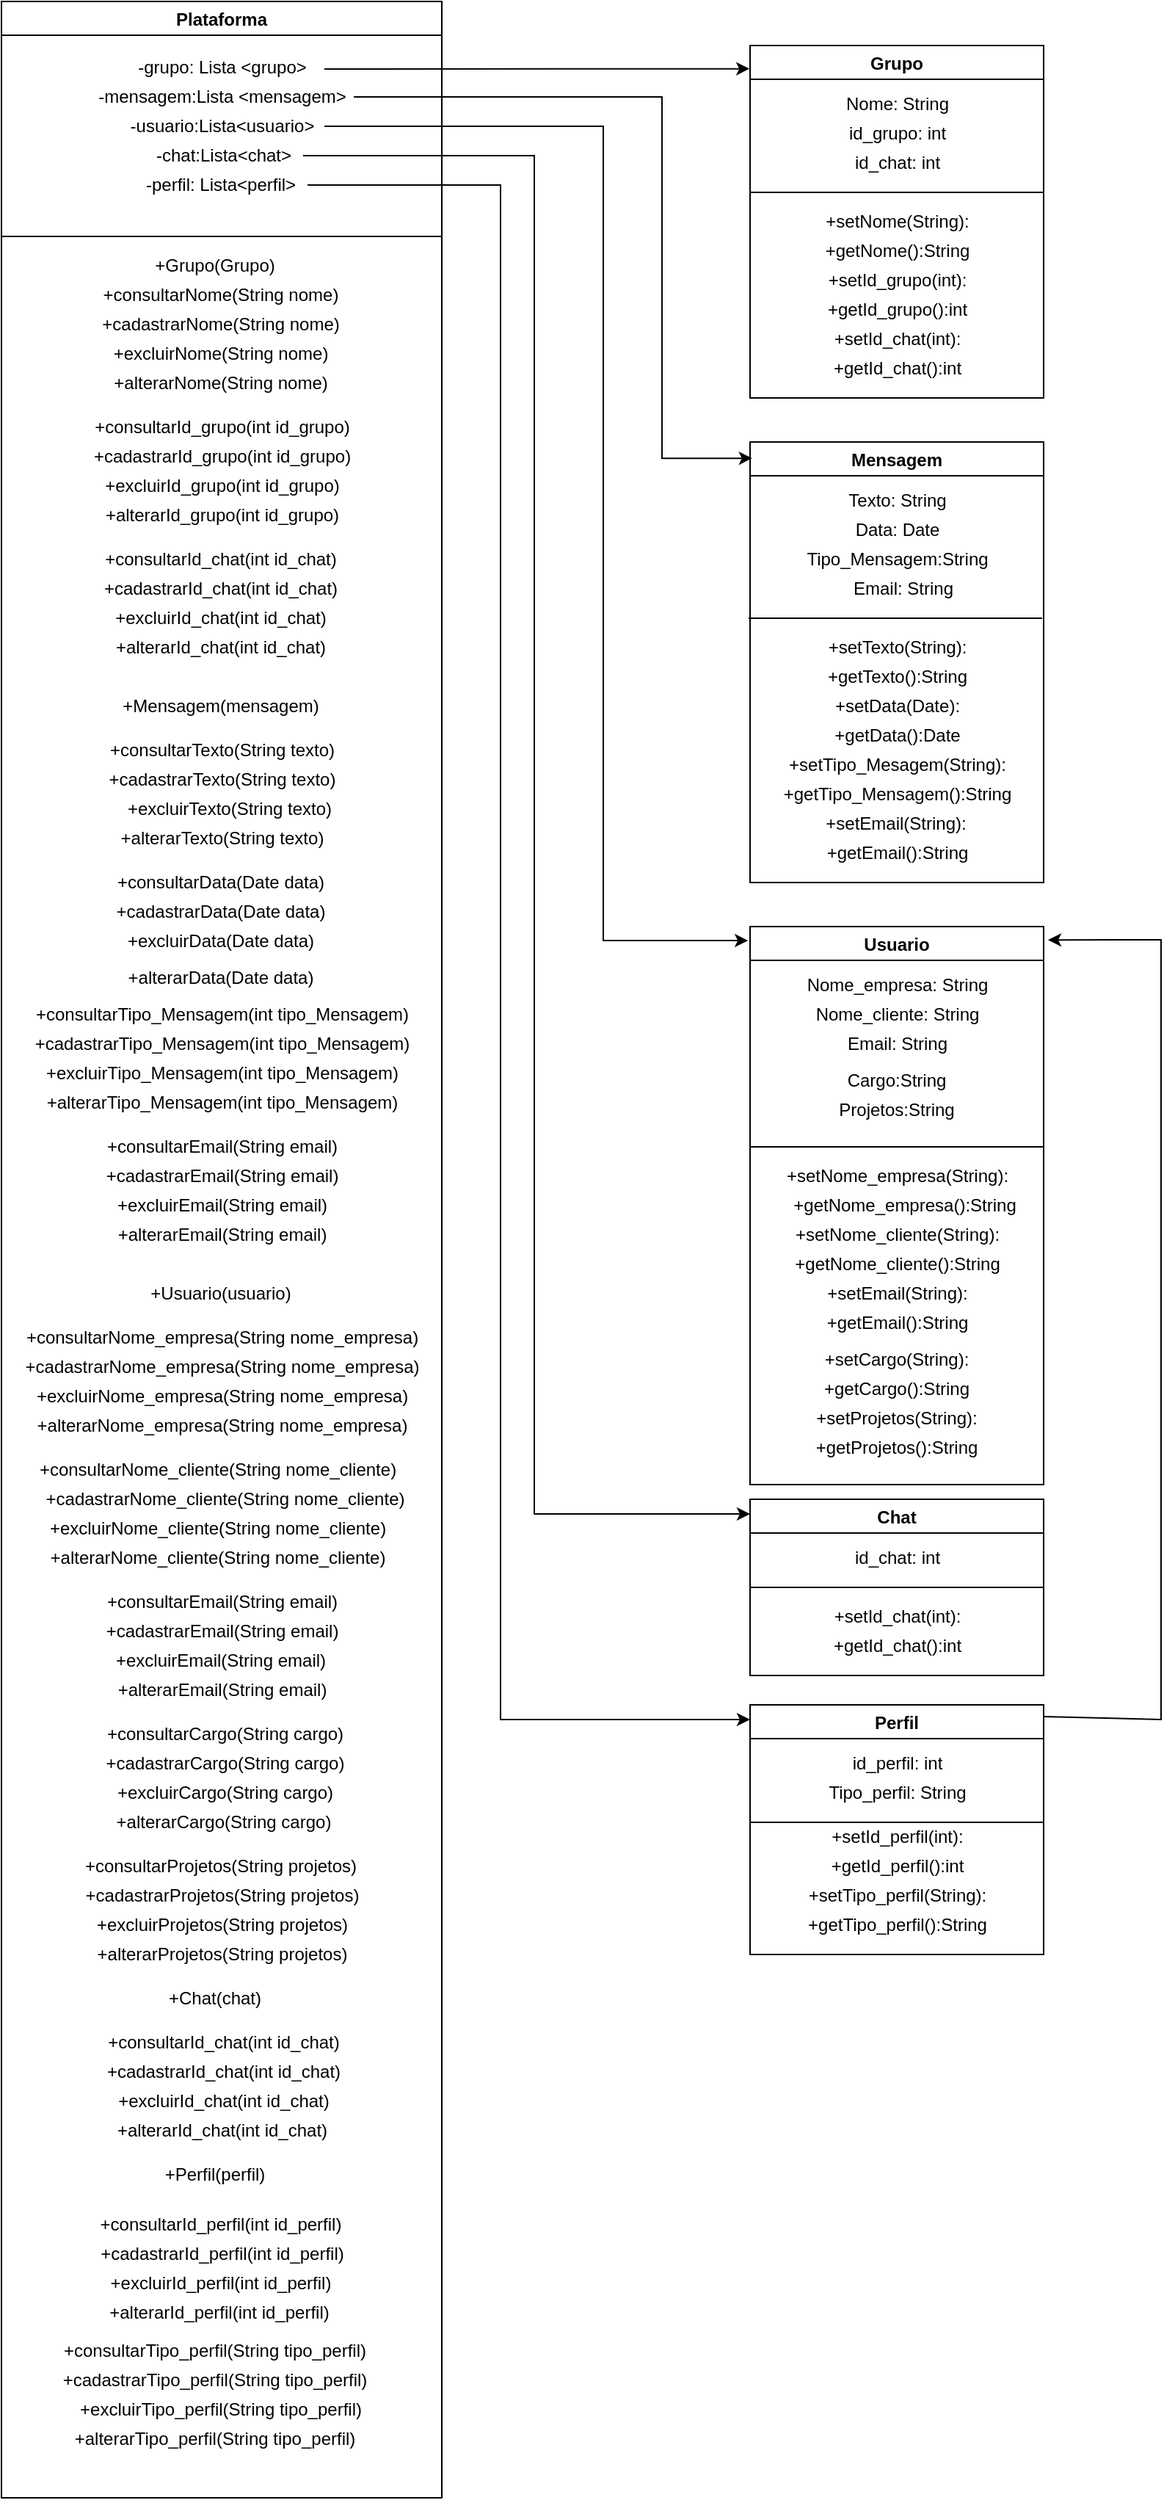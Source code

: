 <mxfile version="17.4.0" type="device"><diagram id="tF93AGzN0Egfx7J1by0T" name="Page-1"><mxGraphModel dx="1157" dy="624" grid="1" gridSize="10" guides="1" tooltips="1" connect="1" arrows="1" fold="1" page="1" pageScale="1" pageWidth="827" pageHeight="1169" math="0" shadow="0"><root><mxCell id="0"/><mxCell id="1" parent="0"/><mxCell id="I6D9nrKYTKfJWhOLjSPW-18" value="Usuario" style="swimlane;" parent="1" vertex="1"><mxGeometry x="520" y="650" width="200" height="380" as="geometry"/></mxCell><mxCell id="I6D9nrKYTKfJWhOLjSPW-23" value="&lt;div&gt;Nome_cliente: String&lt;/div&gt;" style="text;html=1;align=center;verticalAlign=middle;resizable=0;points=[];autosize=1;strokeColor=none;fillColor=none;" parent="I6D9nrKYTKfJWhOLjSPW-18" vertex="1"><mxGeometry x="35" y="50" width="130" height="20" as="geometry"/></mxCell><mxCell id="I6D9nrKYTKfJWhOLjSPW-24" value="Email: String" style="text;html=1;align=center;verticalAlign=middle;resizable=0;points=[];autosize=1;strokeColor=none;fillColor=none;" parent="I6D9nrKYTKfJWhOLjSPW-18" vertex="1"><mxGeometry x="60" y="70" width="80" height="20" as="geometry"/></mxCell><mxCell id="I6D9nrKYTKfJWhOLjSPW-22" value="Nome_empresa: String" style="text;html=1;align=center;verticalAlign=middle;resizable=0;points=[];autosize=1;strokeColor=none;fillColor=none;" parent="I6D9nrKYTKfJWhOLjSPW-18" vertex="1"><mxGeometry x="30" y="30" width="140" height="20" as="geometry"/></mxCell><mxCell id="I6D9nrKYTKfJWhOLjSPW-40" value="" style="endArrow=none;html=1;rounded=0;" parent="I6D9nrKYTKfJWhOLjSPW-18" edge="1"><mxGeometry width="50" height="50" relative="1" as="geometry"><mxPoint y="150" as="sourcePoint"/><mxPoint x="200" y="150" as="targetPoint"/><Array as="points"/></mxGeometry></mxCell><mxCell id="I6D9nrKYTKfJWhOLjSPW-62" value="+setNome_empresa(String):" style="text;html=1;align=center;verticalAlign=middle;resizable=0;points=[];autosize=1;strokeColor=none;fillColor=none;" parent="I6D9nrKYTKfJWhOLjSPW-18" vertex="1"><mxGeometry x="15" y="160" width="170" height="20" as="geometry"/></mxCell><mxCell id="I6D9nrKYTKfJWhOLjSPW-63" value="+getNome_empresa():String" style="text;html=1;align=center;verticalAlign=middle;resizable=0;points=[];autosize=1;strokeColor=none;fillColor=none;" parent="I6D9nrKYTKfJWhOLjSPW-18" vertex="1"><mxGeometry x="20" y="180" width="170" height="20" as="geometry"/></mxCell><mxCell id="I6D9nrKYTKfJWhOLjSPW-67" value="+getEmail():String" style="text;html=1;align=center;verticalAlign=middle;resizable=0;points=[];autosize=1;strokeColor=none;fillColor=none;" parent="I6D9nrKYTKfJWhOLjSPW-18" vertex="1"><mxGeometry x="45" y="260" width="110" height="20" as="geometry"/></mxCell><mxCell id="I6D9nrKYTKfJWhOLjSPW-66" value="+setEmail(String):" style="text;html=1;align=center;verticalAlign=middle;resizable=0;points=[];autosize=1;strokeColor=none;fillColor=none;" parent="I6D9nrKYTKfJWhOLjSPW-18" vertex="1"><mxGeometry x="45" y="240" width="110" height="20" as="geometry"/></mxCell><mxCell id="I6D9nrKYTKfJWhOLjSPW-65" value="+getNome_cliente():String" style="text;html=1;align=center;verticalAlign=middle;resizable=0;points=[];autosize=1;strokeColor=none;fillColor=none;" parent="I6D9nrKYTKfJWhOLjSPW-18" vertex="1"><mxGeometry x="20" y="220" width="160" height="20" as="geometry"/></mxCell><mxCell id="I6D9nrKYTKfJWhOLjSPW-64" value="+setNome_cliente(String):" style="text;html=1;align=center;verticalAlign=middle;resizable=0;points=[];autosize=1;strokeColor=none;fillColor=none;" parent="I6D9nrKYTKfJWhOLjSPW-18" vertex="1"><mxGeometry x="25" y="200" width="150" height="20" as="geometry"/></mxCell><mxCell id="DfI2EVNnDwb5l5faj7Es-2" value="Cargo:String" style="text;html=1;strokeColor=none;fillColor=none;align=center;verticalAlign=middle;whiteSpace=wrap;rounded=0;" parent="I6D9nrKYTKfJWhOLjSPW-18" vertex="1"><mxGeometry x="70" y="90" width="60" height="30" as="geometry"/></mxCell><mxCell id="DfI2EVNnDwb5l5faj7Es-3" value="Projetos:String" style="text;html=1;strokeColor=none;fillColor=none;align=center;verticalAlign=middle;whiteSpace=wrap;rounded=0;" parent="I6D9nrKYTKfJWhOLjSPW-18" vertex="1"><mxGeometry x="70" y="110" width="60" height="30" as="geometry"/></mxCell><mxCell id="DfI2EVNnDwb5l5faj7Es-6" value="+setCargo(String):" style="text;html=1;strokeColor=none;fillColor=none;align=center;verticalAlign=middle;whiteSpace=wrap;rounded=0;" parent="I6D9nrKYTKfJWhOLjSPW-18" vertex="1"><mxGeometry x="70" y="290" width="60" height="10" as="geometry"/></mxCell><mxCell id="DfI2EVNnDwb5l5faj7Es-7" value="+getCargo():String" style="text;html=1;strokeColor=none;fillColor=none;align=center;verticalAlign=middle;whiteSpace=wrap;rounded=0;" parent="I6D9nrKYTKfJWhOLjSPW-18" vertex="1"><mxGeometry x="70" y="300" width="60" height="30" as="geometry"/></mxCell><mxCell id="DfI2EVNnDwb5l5faj7Es-8" value="+setProjetos(String):" style="text;html=1;strokeColor=none;fillColor=none;align=center;verticalAlign=middle;whiteSpace=wrap;rounded=0;" parent="I6D9nrKYTKfJWhOLjSPW-18" vertex="1"><mxGeometry x="70" y="320" width="60" height="30" as="geometry"/></mxCell><mxCell id="DfI2EVNnDwb5l5faj7Es-9" value="+getProjetos():String" style="text;html=1;strokeColor=none;fillColor=none;align=center;verticalAlign=middle;whiteSpace=wrap;rounded=0;" parent="I6D9nrKYTKfJWhOLjSPW-18" vertex="1"><mxGeometry x="70" y="340" width="60" height="30" as="geometry"/></mxCell><mxCell id="I6D9nrKYTKfJWhOLjSPW-19" value="Mensagem" style="swimlane;" parent="1" vertex="1"><mxGeometry x="520" y="320" width="200" height="300" as="geometry"/></mxCell><mxCell id="I6D9nrKYTKfJWhOLjSPW-29" value="Data: Date" style="text;html=1;align=center;verticalAlign=middle;resizable=0;points=[];autosize=1;strokeColor=none;fillColor=none;" parent="I6D9nrKYTKfJWhOLjSPW-19" vertex="1"><mxGeometry x="65" y="50" width="70" height="20" as="geometry"/></mxCell><mxCell id="I6D9nrKYTKfJWhOLjSPW-28" value="&lt;div&gt;Texto: String&lt;/div&gt;" style="text;html=1;align=center;verticalAlign=middle;resizable=0;points=[];autosize=1;strokeColor=none;fillColor=none;" parent="I6D9nrKYTKfJWhOLjSPW-19" vertex="1"><mxGeometry x="60" y="30" width="80" height="20" as="geometry"/></mxCell><mxCell id="I6D9nrKYTKfJWhOLjSPW-49" value="+setTexto(String):" style="text;html=1;align=center;verticalAlign=middle;resizable=0;points=[];autosize=1;strokeColor=none;fillColor=none;" parent="I6D9nrKYTKfJWhOLjSPW-19" vertex="1"><mxGeometry x="45" y="130" width="110" height="20" as="geometry"/></mxCell><mxCell id="I6D9nrKYTKfJWhOLjSPW-52" value="+getData():Date" style="text;html=1;align=center;verticalAlign=middle;resizable=0;points=[];autosize=1;strokeColor=none;fillColor=none;" parent="I6D9nrKYTKfJWhOLjSPW-19" vertex="1"><mxGeometry x="50" y="190" width="100" height="20" as="geometry"/></mxCell><mxCell id="bBEA2o6Y07z8BNw4RTmR-1" value="Tipo_Mensagem:String" style="text;html=1;align=center;verticalAlign=middle;resizable=0;points=[];autosize=1;strokeColor=none;fillColor=none;" parent="I6D9nrKYTKfJWhOLjSPW-19" vertex="1"><mxGeometry x="30" y="70" width="140" height="20" as="geometry"/></mxCell><mxCell id="bBEA2o6Y07z8BNw4RTmR-2" value="Email: String" style="text;html=1;align=center;verticalAlign=middle;resizable=0;points=[];autosize=1;strokeColor=none;fillColor=none;" parent="I6D9nrKYTKfJWhOLjSPW-19" vertex="1"><mxGeometry x="59" y="90" width="90" height="20" as="geometry"/></mxCell><mxCell id="bBEA2o6Y07z8BNw4RTmR-3" value="+setTipo_Mesagem(String):" style="text;html=1;align=center;verticalAlign=middle;resizable=0;points=[];autosize=1;strokeColor=none;fillColor=none;" parent="I6D9nrKYTKfJWhOLjSPW-19" vertex="1"><mxGeometry x="15" y="210" width="170" height="20" as="geometry"/></mxCell><mxCell id="bBEA2o6Y07z8BNw4RTmR-4" value="+getTipo_Mensagem():String" style="text;html=1;align=center;verticalAlign=middle;resizable=0;points=[];autosize=1;strokeColor=none;fillColor=none;" parent="I6D9nrKYTKfJWhOLjSPW-19" vertex="1"><mxGeometry x="10" y="230" width="180" height="20" as="geometry"/></mxCell><mxCell id="bBEA2o6Y07z8BNw4RTmR-5" value="+setEmail(String):" style="text;html=1;align=center;verticalAlign=middle;resizable=0;points=[];autosize=1;strokeColor=none;fillColor=none;" parent="I6D9nrKYTKfJWhOLjSPW-19" vertex="1"><mxGeometry x="44" y="250" width="110" height="20" as="geometry"/></mxCell><mxCell id="bBEA2o6Y07z8BNw4RTmR-6" value="+getEmail():String" style="text;html=1;align=center;verticalAlign=middle;resizable=0;points=[];autosize=1;strokeColor=none;fillColor=none;" parent="I6D9nrKYTKfJWhOLjSPW-19" vertex="1"><mxGeometry x="45" y="270" width="110" height="20" as="geometry"/></mxCell><mxCell id="I6D9nrKYTKfJWhOLjSPW-38" value="" style="endArrow=none;html=1;rounded=0;" parent="I6D9nrKYTKfJWhOLjSPW-19" edge="1"><mxGeometry width="50" height="50" relative="1" as="geometry"><mxPoint x="-1" y="120" as="sourcePoint"/><mxPoint x="199" y="120" as="targetPoint"/></mxGeometry></mxCell><mxCell id="I6D9nrKYTKfJWhOLjSPW-50" value="+getTexto():String" style="text;html=1;align=center;verticalAlign=middle;resizable=0;points=[];autosize=1;strokeColor=none;fillColor=none;" parent="I6D9nrKYTKfJWhOLjSPW-19" vertex="1"><mxGeometry x="45" y="150" width="110" height="20" as="geometry"/></mxCell><mxCell id="I6D9nrKYTKfJWhOLjSPW-51" value="+setData(Date):" style="text;html=1;align=center;verticalAlign=middle;resizable=0;points=[];autosize=1;strokeColor=none;fillColor=none;" parent="I6D9nrKYTKfJWhOLjSPW-19" vertex="1"><mxGeometry x="50" y="170" width="100" height="20" as="geometry"/></mxCell><mxCell id="I6D9nrKYTKfJWhOLjSPW-20" value="Grupo" style="swimlane;" parent="1" vertex="1"><mxGeometry x="520" y="50" width="200" height="240" as="geometry"/></mxCell><mxCell id="I6D9nrKYTKfJWhOLjSPW-34" value="&lt;div&gt;Nome: String&lt;/div&gt;" style="text;html=1;align=center;verticalAlign=middle;resizable=0;points=[];autosize=1;strokeColor=none;fillColor=none;" parent="I6D9nrKYTKfJWhOLjSPW-20" vertex="1"><mxGeometry x="55" y="30" width="90" height="20" as="geometry"/></mxCell><mxCell id="I6D9nrKYTKfJWhOLjSPW-35" value="id_grupo: int" style="text;html=1;align=center;verticalAlign=middle;resizable=0;points=[];autosize=1;strokeColor=none;fillColor=none;" parent="I6D9nrKYTKfJWhOLjSPW-20" vertex="1"><mxGeometry x="60" y="50" width="80" height="20" as="geometry"/></mxCell><mxCell id="I6D9nrKYTKfJWhOLjSPW-37" value="id_chat: int" style="text;html=1;align=center;verticalAlign=middle;resizable=0;points=[];autosize=1;strokeColor=none;fillColor=none;" parent="I6D9nrKYTKfJWhOLjSPW-20" vertex="1"><mxGeometry x="65" y="70" width="70" height="20" as="geometry"/></mxCell><mxCell id="I6D9nrKYTKfJWhOLjSPW-39" value="" style="endArrow=none;html=1;rounded=0;" parent="I6D9nrKYTKfJWhOLjSPW-20" edge="1"><mxGeometry width="50" height="50" relative="1" as="geometry"><mxPoint y="100" as="sourcePoint"/><mxPoint x="200" y="100" as="targetPoint"/></mxGeometry></mxCell><mxCell id="I6D9nrKYTKfJWhOLjSPW-42" value="+getNome():String" style="text;html=1;align=center;verticalAlign=middle;resizable=0;points=[];autosize=1;strokeColor=none;fillColor=none;" parent="I6D9nrKYTKfJWhOLjSPW-20" vertex="1"><mxGeometry x="45" y="130" width="110" height="20" as="geometry"/></mxCell><mxCell id="I6D9nrKYTKfJWhOLjSPW-47" value="&lt;div&gt;+setId_chat(int):&lt;/div&gt;" style="text;html=1;align=center;verticalAlign=middle;resizable=0;points=[];autosize=1;strokeColor=none;fillColor=none;" parent="I6D9nrKYTKfJWhOLjSPW-20" vertex="1"><mxGeometry x="50" y="190" width="100" height="20" as="geometry"/></mxCell><mxCell id="I6D9nrKYTKfJWhOLjSPW-48" value="+getId_chat():int " style="text;html=1;align=center;verticalAlign=middle;resizable=0;points=[];autosize=1;strokeColor=none;fillColor=none;" parent="I6D9nrKYTKfJWhOLjSPW-20" vertex="1"><mxGeometry x="50" y="210" width="100" height="20" as="geometry"/></mxCell><mxCell id="I6D9nrKYTKfJWhOLjSPW-41" value="+setNome(String):" style="text;html=1;align=center;verticalAlign=middle;resizable=0;points=[];autosize=1;strokeColor=none;fillColor=none;" parent="I6D9nrKYTKfJWhOLjSPW-20" vertex="1"><mxGeometry x="45" y="110" width="110" height="20" as="geometry"/></mxCell><mxCell id="I6D9nrKYTKfJWhOLjSPW-43" value="&lt;div&gt;+setId_grupo(int):&lt;/div&gt;" style="text;html=1;align=center;verticalAlign=middle;resizable=0;points=[];autosize=1;strokeColor=none;fillColor=none;" parent="I6D9nrKYTKfJWhOLjSPW-20" vertex="1"><mxGeometry x="45" y="150" width="110" height="20" as="geometry"/></mxCell><mxCell id="I6D9nrKYTKfJWhOLjSPW-44" value="+getId_grupo():int" style="text;html=1;align=center;verticalAlign=middle;resizable=0;points=[];autosize=1;strokeColor=none;fillColor=none;" parent="I6D9nrKYTKfJWhOLjSPW-20" vertex="1"><mxGeometry x="45" y="170" width="110" height="20" as="geometry"/></mxCell><mxCell id="I6D9nrKYTKfJWhOLjSPW-21" value="Plataforma" style="swimlane;" parent="1" vertex="1"><mxGeometry x="10" y="20" width="300" height="1700" as="geometry"/></mxCell><mxCell id="QBjD9k1006j1Cso0b5PC-1" value="+Grupo(Grupo)" style="text;html=1;align=center;verticalAlign=middle;resizable=0;points=[];autosize=1;strokeColor=none;fillColor=none;" parent="I6D9nrKYTKfJWhOLjSPW-21" vertex="1"><mxGeometry x="95" y="170" width="100" height="20" as="geometry"/></mxCell><mxCell id="QBjD9k1006j1Cso0b5PC-2" value="+consultarNome(String nome)" style="text;html=1;align=center;verticalAlign=middle;resizable=0;points=[];autosize=1;strokeColor=none;fillColor=none;" parent="I6D9nrKYTKfJWhOLjSPW-21" vertex="1"><mxGeometry x="59" y="190" width="180" height="20" as="geometry"/></mxCell><mxCell id="QBjD9k1006j1Cso0b5PC-3" value="+consultarId_grupo(int id_grupo)" style="text;html=1;align=center;verticalAlign=middle;resizable=0;points=[];autosize=1;strokeColor=none;fillColor=none;" parent="I6D9nrKYTKfJWhOLjSPW-21" vertex="1"><mxGeometry x="50" y="280" width="200" height="20" as="geometry"/></mxCell><mxCell id="QBjD9k1006j1Cso0b5PC-6" value="+Mensagem(mensagem)" style="text;html=1;align=center;verticalAlign=middle;resizable=0;points=[];autosize=1;strokeColor=none;fillColor=none;" parent="I6D9nrKYTKfJWhOLjSPW-21" vertex="1"><mxGeometry x="74" y="470" width="150" height="20" as="geometry"/></mxCell><mxCell id="QBjD9k1006j1Cso0b5PC-7" value="+consultarTexto(String texto)" style="text;html=1;align=center;verticalAlign=middle;resizable=0;points=[];autosize=1;strokeColor=none;fillColor=none;" parent="I6D9nrKYTKfJWhOLjSPW-21" vertex="1"><mxGeometry x="65" y="500" width="170" height="20" as="geometry"/></mxCell><mxCell id="QBjD9k1006j1Cso0b5PC-5" value="+consultarId_chat(int id_chat)" style="text;html=1;align=center;verticalAlign=middle;resizable=0;points=[];autosize=1;strokeColor=none;fillColor=none;" parent="I6D9nrKYTKfJWhOLjSPW-21" vertex="1"><mxGeometry x="59" y="370" width="180" height="20" as="geometry"/></mxCell><mxCell id="QBjD9k1006j1Cso0b5PC-8" value="+consultarData(Date data)" style="text;html=1;align=center;verticalAlign=middle;resizable=0;points=[];autosize=1;strokeColor=none;fillColor=none;" parent="I6D9nrKYTKfJWhOLjSPW-21" vertex="1"><mxGeometry x="69" y="590" width="160" height="20" as="geometry"/></mxCell><mxCell id="QBjD9k1006j1Cso0b5PC-13" value="+Usuario(usuario)" style="text;html=1;align=center;verticalAlign=middle;resizable=0;points=[];autosize=1;strokeColor=none;fillColor=none;" parent="I6D9nrKYTKfJWhOLjSPW-21" vertex="1"><mxGeometry x="94" y="870" width="110" height="20" as="geometry"/></mxCell><mxCell id="QBjD9k1006j1Cso0b5PC-16" value="+consultarEmail(String email)" style="text;html=1;align=center;verticalAlign=middle;resizable=0;points=[];autosize=1;strokeColor=none;fillColor=none;" parent="I6D9nrKYTKfJWhOLjSPW-21" vertex="1"><mxGeometry x="65" y="1080" width="170" height="20" as="geometry"/></mxCell><mxCell id="QBjD9k1006j1Cso0b5PC-19" value="-grupo: Lista &amp;lt;grupo&amp;gt;" style="text;html=1;align=center;verticalAlign=middle;resizable=0;points=[];autosize=1;strokeColor=none;fillColor=none;" parent="I6D9nrKYTKfJWhOLjSPW-21" vertex="1"><mxGeometry x="85" y="35" width="130" height="20" as="geometry"/></mxCell><mxCell id="QBjD9k1006j1Cso0b5PC-20" value="-mensagem:Lista &amp;lt;mensagem&amp;gt;" style="text;html=1;align=center;verticalAlign=middle;resizable=0;points=[];autosize=1;strokeColor=none;fillColor=none;" parent="I6D9nrKYTKfJWhOLjSPW-21" vertex="1"><mxGeometry x="60" y="55" width="180" height="20" as="geometry"/></mxCell><mxCell id="QBjD9k1006j1Cso0b5PC-21" value="-usuario:Lista&amp;lt;usuario&amp;gt;" style="text;html=1;align=center;verticalAlign=middle;resizable=0;points=[];autosize=1;strokeColor=none;fillColor=none;" parent="I6D9nrKYTKfJWhOLjSPW-21" vertex="1"><mxGeometry x="80" y="75" width="140" height="20" as="geometry"/></mxCell><mxCell id="QBjD9k1006j1Cso0b5PC-60" value="-chat:Lista&amp;lt;chat&amp;gt;" style="text;html=1;align=center;verticalAlign=middle;resizable=0;points=[];autosize=1;strokeColor=none;fillColor=none;" parent="I6D9nrKYTKfJWhOLjSPW-21" vertex="1"><mxGeometry x="95.5" y="95" width="110" height="20" as="geometry"/></mxCell><mxCell id="QBjD9k1006j1Cso0b5PC-61" value="-perfil: Lista&amp;lt;perfil&amp;gt;" style="text;html=1;align=center;verticalAlign=middle;resizable=0;points=[];autosize=1;strokeColor=none;fillColor=none;" parent="I6D9nrKYTKfJWhOLjSPW-21" vertex="1"><mxGeometry x="88.5" y="115" width="120" height="20" as="geometry"/></mxCell><mxCell id="QBjD9k1006j1Cso0b5PC-69" value="+Chat(chat)" style="text;html=1;align=center;verticalAlign=middle;resizable=0;points=[];autosize=1;strokeColor=none;fillColor=none;" parent="I6D9nrKYTKfJWhOLjSPW-21" vertex="1"><mxGeometry x="105" y="1350" width="80" height="20" as="geometry"/></mxCell><mxCell id="QBjD9k1006j1Cso0b5PC-72" value="+consultarId_perfil(int id_perfil)" style="text;html=1;align=center;verticalAlign=middle;resizable=0;points=[];autosize=1;strokeColor=none;fillColor=none;" parent="I6D9nrKYTKfJWhOLjSPW-21" vertex="1"><mxGeometry x="58.5" y="1504" width="180" height="20" as="geometry"/></mxCell><mxCell id="QBjD9k1006j1Cso0b5PC-73" value="+consultarTipo_perfil(String tipo_perfil)" style="text;html=1;align=center;verticalAlign=middle;resizable=0;points=[];autosize=1;strokeColor=none;fillColor=none;" parent="I6D9nrKYTKfJWhOLjSPW-21" vertex="1"><mxGeometry x="35" y="1590" width="220" height="20" as="geometry"/></mxCell><mxCell id="QBjD9k1006j1Cso0b5PC-71" value="+Perfil(perfil)" style="text;html=1;align=center;verticalAlign=middle;resizable=0;points=[];autosize=1;strokeColor=none;fillColor=none;" parent="I6D9nrKYTKfJWhOLjSPW-21" vertex="1"><mxGeometry x="105" y="1470" width="80" height="20" as="geometry"/></mxCell><mxCell id="bBEA2o6Y07z8BNw4RTmR-12" value="+consultarTipo_Mensagem(int tipo_Mensagem)" style="text;html=1;align=center;verticalAlign=middle;resizable=0;points=[];autosize=1;strokeColor=none;fillColor=none;" parent="I6D9nrKYTKfJWhOLjSPW-21" vertex="1"><mxGeometry x="10" y="680" width="280" height="20" as="geometry"/></mxCell><mxCell id="bBEA2o6Y07z8BNw4RTmR-13" value="+consultarEmail(String email)" style="text;html=1;align=center;verticalAlign=middle;resizable=0;points=[];autosize=1;strokeColor=none;fillColor=none;" parent="I6D9nrKYTKfJWhOLjSPW-21" vertex="1"><mxGeometry x="65" y="770" width="170" height="20" as="geometry"/></mxCell><mxCell id="bBEA2o6Y07z8BNw4RTmR-14" value="+consultarCargo(String cargo)" style="text;html=1;align=center;verticalAlign=middle;resizable=0;points=[];autosize=1;strokeColor=none;fillColor=none;" parent="I6D9nrKYTKfJWhOLjSPW-21" vertex="1"><mxGeometry x="61.5" y="1170" width="180" height="20" as="geometry"/></mxCell><mxCell id="QBjD9k1006j1Cso0b5PC-14" value="+consultarNome_empresa(String nome_empresa)" style="text;html=1;align=center;verticalAlign=middle;resizable=0;points=[];autosize=1;strokeColor=none;fillColor=none;" parent="I6D9nrKYTKfJWhOLjSPW-21" vertex="1"><mxGeometry x="10" y="900" width="280" height="20" as="geometry"/></mxCell><mxCell id="QBjD9k1006j1Cso0b5PC-15" value="+consultarNome_cliente(String nome_cliente)" style="text;html=1;align=center;verticalAlign=middle;resizable=0;points=[];autosize=1;strokeColor=none;fillColor=none;" parent="I6D9nrKYTKfJWhOLjSPW-21" vertex="1"><mxGeometry x="16.5" y="990" width="260" height="20" as="geometry"/></mxCell><mxCell id="bBEA2o6Y07z8BNw4RTmR-16" value="+consultarProjetos(String projetos)" style="text;html=1;align=center;verticalAlign=middle;resizable=0;points=[];autosize=1;strokeColor=none;fillColor=none;" parent="I6D9nrKYTKfJWhOLjSPW-21" vertex="1"><mxGeometry x="48.5" y="1260" width="200" height="20" as="geometry"/></mxCell><mxCell id="QBjD9k1006j1Cso0b5PC-70" value="+consultarId_chat(int id_chat)" style="text;html=1;align=center;verticalAlign=middle;resizable=0;points=[];autosize=1;strokeColor=none;fillColor=none;" parent="I6D9nrKYTKfJWhOLjSPW-21" vertex="1"><mxGeometry x="65.5" y="1380" width="170" height="20" as="geometry"/></mxCell><mxCell id="bBEA2o6Y07z8BNw4RTmR-18" value="&lt;div&gt;+cadastrarNome(String nome)&lt;/div&gt;" style="text;html=1;align=center;verticalAlign=middle;resizable=0;points=[];autosize=1;strokeColor=none;fillColor=none;" parent="I6D9nrKYTKfJWhOLjSPW-21" vertex="1"><mxGeometry x="59" y="210" width="180" height="20" as="geometry"/></mxCell><mxCell id="bBEA2o6Y07z8BNw4RTmR-22" value="&lt;div&gt;+excluirNome(String nome)&lt;/div&gt;" style="text;html=1;align=center;verticalAlign=middle;resizable=0;points=[];autosize=1;strokeColor=none;fillColor=none;" parent="I6D9nrKYTKfJWhOLjSPW-21" vertex="1"><mxGeometry x="64" y="230" width="170" height="20" as="geometry"/></mxCell><mxCell id="bBEA2o6Y07z8BNw4RTmR-23" value="&lt;div&gt;+alterarNome(String nome)&lt;/div&gt;" style="text;html=1;align=center;verticalAlign=middle;resizable=0;points=[];autosize=1;strokeColor=none;fillColor=none;" parent="I6D9nrKYTKfJWhOLjSPW-21" vertex="1"><mxGeometry x="64" y="250" width="170" height="20" as="geometry"/></mxCell><mxCell id="bBEA2o6Y07z8BNw4RTmR-26" value="+cadastrarId_grupo(int id_grupo)" style="text;html=1;align=center;verticalAlign=middle;resizable=0;points=[];autosize=1;strokeColor=none;fillColor=none;" parent="I6D9nrKYTKfJWhOLjSPW-21" vertex="1"><mxGeometry x="50" y="300" width="200" height="20" as="geometry"/></mxCell><mxCell id="bBEA2o6Y07z8BNw4RTmR-27" value="+excluirId_grupo(int id_grupo)" style="text;html=1;align=center;verticalAlign=middle;resizable=0;points=[];autosize=1;strokeColor=none;fillColor=none;" parent="I6D9nrKYTKfJWhOLjSPW-21" vertex="1"><mxGeometry x="60" y="320" width="180" height="20" as="geometry"/></mxCell><mxCell id="bBEA2o6Y07z8BNw4RTmR-28" value="+alterarId_grupo(int id_grupo)" style="text;html=1;align=center;verticalAlign=middle;resizable=0;points=[];autosize=1;strokeColor=none;fillColor=none;" parent="I6D9nrKYTKfJWhOLjSPW-21" vertex="1"><mxGeometry x="60" y="340" width="180" height="20" as="geometry"/></mxCell><mxCell id="bBEA2o6Y07z8BNw4RTmR-29" value="+excluirId_chat(int id_chat)" style="text;html=1;align=center;verticalAlign=middle;resizable=0;points=[];autosize=1;strokeColor=none;fillColor=none;" parent="I6D9nrKYTKfJWhOLjSPW-21" vertex="1"><mxGeometry x="69" y="410" width="160" height="20" as="geometry"/></mxCell><mxCell id="bBEA2o6Y07z8BNw4RTmR-30" value="+alterarId_chat(int id_chat)" style="text;html=1;align=center;verticalAlign=middle;resizable=0;points=[];autosize=1;strokeColor=none;fillColor=none;" parent="I6D9nrKYTKfJWhOLjSPW-21" vertex="1"><mxGeometry x="69" y="430" width="160" height="20" as="geometry"/></mxCell><mxCell id="bBEA2o6Y07z8BNw4RTmR-31" value="+cadastrarId_chat(int id_chat)" style="text;html=1;align=center;verticalAlign=middle;resizable=0;points=[];autosize=1;strokeColor=none;fillColor=none;" parent="I6D9nrKYTKfJWhOLjSPW-21" vertex="1"><mxGeometry x="59" y="390" width="180" height="20" as="geometry"/></mxCell><mxCell id="bBEA2o6Y07z8BNw4RTmR-35" value="+cadastrarTexto(String texto)" style="text;html=1;align=center;verticalAlign=middle;resizable=0;points=[];autosize=1;strokeColor=none;fillColor=none;" parent="I6D9nrKYTKfJWhOLjSPW-21" vertex="1"><mxGeometry x="65" y="520" width="170" height="20" as="geometry"/></mxCell><mxCell id="bBEA2o6Y07z8BNw4RTmR-36" value="+excluirTexto(String texto)" style="text;html=1;align=center;verticalAlign=middle;resizable=0;points=[];autosize=1;strokeColor=none;fillColor=none;" parent="I6D9nrKYTKfJWhOLjSPW-21" vertex="1"><mxGeometry x="80" y="540" width="150" height="20" as="geometry"/></mxCell><mxCell id="bBEA2o6Y07z8BNw4RTmR-37" value="+alterarTexto(String texto)" style="text;html=1;align=center;verticalAlign=middle;resizable=0;points=[];autosize=1;strokeColor=none;fillColor=none;" parent="I6D9nrKYTKfJWhOLjSPW-21" vertex="1"><mxGeometry x="75" y="560" width="150" height="20" as="geometry"/></mxCell><mxCell id="bBEA2o6Y07z8BNw4RTmR-42" value="+alterarData(Date data)" style="text;html=1;align=center;verticalAlign=middle;resizable=0;points=[];autosize=1;strokeColor=none;fillColor=none;" parent="I6D9nrKYTKfJWhOLjSPW-21" vertex="1"><mxGeometry x="79" y="655" width="140" height="20" as="geometry"/></mxCell><mxCell id="bBEA2o6Y07z8BNw4RTmR-41" value="+excluirData(Date data)" style="text;html=1;align=center;verticalAlign=middle;resizable=0;points=[];autosize=1;strokeColor=none;fillColor=none;" parent="I6D9nrKYTKfJWhOLjSPW-21" vertex="1"><mxGeometry x="79" y="630" width="140" height="20" as="geometry"/></mxCell><mxCell id="bBEA2o6Y07z8BNw4RTmR-40" value="+cadastrarData(Date data)" style="text;html=1;align=center;verticalAlign=middle;resizable=0;points=[];autosize=1;strokeColor=none;fillColor=none;" parent="I6D9nrKYTKfJWhOLjSPW-21" vertex="1"><mxGeometry x="69" y="610" width="160" height="20" as="geometry"/></mxCell><mxCell id="bBEA2o6Y07z8BNw4RTmR-45" value="+alterarTipo_Mensagem(int tipo_Mensagem)" style="text;html=1;align=center;verticalAlign=middle;resizable=0;points=[];autosize=1;strokeColor=none;fillColor=none;" parent="I6D9nrKYTKfJWhOLjSPW-21" vertex="1"><mxGeometry x="20" y="740" width="260" height="20" as="geometry"/></mxCell><mxCell id="bBEA2o6Y07z8BNw4RTmR-44" value="+excluirTipo_Mensagem(int tipo_Mensagem)" style="text;html=1;align=center;verticalAlign=middle;resizable=0;points=[];autosize=1;strokeColor=none;fillColor=none;" parent="I6D9nrKYTKfJWhOLjSPW-21" vertex="1"><mxGeometry x="20" y="720" width="260" height="20" as="geometry"/></mxCell><mxCell id="bBEA2o6Y07z8BNw4RTmR-43" value="+cadastrarTipo_Mensagem(int tipo_Mensagem)" style="text;html=1;align=center;verticalAlign=middle;resizable=0;points=[];autosize=1;strokeColor=none;fillColor=none;" parent="I6D9nrKYTKfJWhOLjSPW-21" vertex="1"><mxGeometry x="10" y="700" width="280" height="20" as="geometry"/></mxCell><mxCell id="JNiGitG_wM-AntAvMeHR-2" value="+cadastrarEmail(String email)" style="text;html=1;align=center;verticalAlign=middle;resizable=0;points=[];autosize=1;strokeColor=none;fillColor=none;" parent="I6D9nrKYTKfJWhOLjSPW-21" vertex="1"><mxGeometry x="65" y="790" width="170" height="20" as="geometry"/></mxCell><mxCell id="JNiGitG_wM-AntAvMeHR-5" value="+cadastrarNome_empresa(String nome_empresa)" style="text;html=1;align=center;verticalAlign=middle;resizable=0;points=[];autosize=1;strokeColor=none;fillColor=none;" parent="I6D9nrKYTKfJWhOLjSPW-21" vertex="1"><mxGeometry x="10" y="920" width="280" height="20" as="geometry"/></mxCell><mxCell id="JNiGitG_wM-AntAvMeHR-6" value="+excluirNome_empresa(String nome_empresa)" style="text;html=1;align=center;verticalAlign=middle;resizable=0;points=[];autosize=1;strokeColor=none;fillColor=none;" parent="I6D9nrKYTKfJWhOLjSPW-21" vertex="1"><mxGeometry x="15" y="940" width="270" height="20" as="geometry"/></mxCell><mxCell id="JNiGitG_wM-AntAvMeHR-3" value="+excluirEmail(String email)" style="text;html=1;align=center;verticalAlign=middle;resizable=0;points=[];autosize=1;strokeColor=none;fillColor=none;" parent="I6D9nrKYTKfJWhOLjSPW-21" vertex="1"><mxGeometry x="70" y="810" width="160" height="20" as="geometry"/></mxCell><mxCell id="JNiGitG_wM-AntAvMeHR-4" value="+alterarEmail(String email)" style="text;html=1;align=center;verticalAlign=middle;resizable=0;points=[];autosize=1;strokeColor=none;fillColor=none;" parent="I6D9nrKYTKfJWhOLjSPW-21" vertex="1"><mxGeometry x="70" y="830" width="160" height="20" as="geometry"/></mxCell><mxCell id="JNiGitG_wM-AntAvMeHR-7" value="+alterarNome_empresa(String nome_empresa)" style="text;html=1;align=center;verticalAlign=middle;resizable=0;points=[];autosize=1;strokeColor=none;fillColor=none;" parent="I6D9nrKYTKfJWhOLjSPW-21" vertex="1"><mxGeometry x="15" y="960" width="270" height="20" as="geometry"/></mxCell><mxCell id="JNiGitG_wM-AntAvMeHR-8" value="+cadastrarNome_cliente(String nome_cliente)" style="text;html=1;align=center;verticalAlign=middle;resizable=0;points=[];autosize=1;strokeColor=none;fillColor=none;" parent="I6D9nrKYTKfJWhOLjSPW-21" vertex="1"><mxGeometry x="21.5" y="1010" width="260" height="20" as="geometry"/></mxCell><mxCell id="JNiGitG_wM-AntAvMeHR-9" value="+excluirNome_cliente(String nome_cliente)" style="text;html=1;align=center;verticalAlign=middle;resizable=0;points=[];autosize=1;strokeColor=none;fillColor=none;" parent="I6D9nrKYTKfJWhOLjSPW-21" vertex="1"><mxGeometry x="26.5" y="1030" width="240" height="20" as="geometry"/></mxCell><mxCell id="JNiGitG_wM-AntAvMeHR-10" value="+alterarNome_cliente(String nome_cliente)" style="text;html=1;align=center;verticalAlign=middle;resizable=0;points=[];autosize=1;strokeColor=none;fillColor=none;" parent="I6D9nrKYTKfJWhOLjSPW-21" vertex="1"><mxGeometry x="26.5" y="1050" width="240" height="20" as="geometry"/></mxCell><mxCell id="zbT6MrDfl5G6HatwLs2P-1" value="+excluirEmail(String email)" style="text;html=1;align=center;verticalAlign=middle;resizable=0;points=[];autosize=1;strokeColor=none;fillColor=none;" parent="I6D9nrKYTKfJWhOLjSPW-21" vertex="1"><mxGeometry x="69" y="1120" width="160" height="20" as="geometry"/></mxCell><mxCell id="zbT6MrDfl5G6HatwLs2P-4" value="+excluirCargo(String cargo)" style="text;html=1;align=center;verticalAlign=middle;resizable=0;points=[];autosize=1;strokeColor=none;fillColor=none;" parent="I6D9nrKYTKfJWhOLjSPW-21" vertex="1"><mxGeometry x="71.5" y="1210" width="160" height="20" as="geometry"/></mxCell><mxCell id="zbT6MrDfl5G6HatwLs2P-6" value="+alterarCargo(String cargo)" style="text;html=1;align=center;verticalAlign=middle;resizable=0;points=[];autosize=1;strokeColor=none;fillColor=none;" parent="I6D9nrKYTKfJWhOLjSPW-21" vertex="1"><mxGeometry x="70.5" y="1230" width="160" height="20" as="geometry"/></mxCell><mxCell id="zbT6MrDfl5G6HatwLs2P-7" value="+cadastrarProjetos(String projetos)" style="text;html=1;align=center;verticalAlign=middle;resizable=0;points=[];autosize=1;strokeColor=none;fillColor=none;" parent="I6D9nrKYTKfJWhOLjSPW-21" vertex="1"><mxGeometry x="49.5" y="1280" width="200" height="20" as="geometry"/></mxCell><mxCell id="zbT6MrDfl5G6HatwLs2P-8" value="+excluirProjetos(String projetos)" style="text;html=1;align=center;verticalAlign=middle;resizable=0;points=[];autosize=1;strokeColor=none;fillColor=none;" parent="I6D9nrKYTKfJWhOLjSPW-21" vertex="1"><mxGeometry x="54.5" y="1300" width="190" height="20" as="geometry"/></mxCell><mxCell id="zbT6MrDfl5G6HatwLs2P-9" value="+alterarProjetos(String projetos)" style="text;html=1;align=center;verticalAlign=middle;resizable=0;points=[];autosize=1;strokeColor=none;fillColor=none;" parent="I6D9nrKYTKfJWhOLjSPW-21" vertex="1"><mxGeometry x="54.5" y="1320" width="190" height="20" as="geometry"/></mxCell><mxCell id="zbT6MrDfl5G6HatwLs2P-16" value="+cadastrarId_chat(int id_chat)" style="text;html=1;align=center;verticalAlign=middle;resizable=0;points=[];autosize=1;strokeColor=none;fillColor=none;" parent="I6D9nrKYTKfJWhOLjSPW-21" vertex="1"><mxGeometry x="65.5" y="1400" width="170" height="20" as="geometry"/></mxCell><mxCell id="zbT6MrDfl5G6HatwLs2P-17" value="+excluirId_chat(int id_chat)" style="text;html=1;align=center;verticalAlign=middle;resizable=0;points=[];autosize=1;strokeColor=none;fillColor=none;" parent="I6D9nrKYTKfJWhOLjSPW-21" vertex="1"><mxGeometry x="70.5" y="1420" width="160" height="20" as="geometry"/></mxCell><mxCell id="JNiGitG_wM-AntAvMeHR-11" value="+cadastrarEmail(String email)" style="text;html=1;align=center;verticalAlign=middle;resizable=0;points=[];autosize=1;strokeColor=none;fillColor=none;" parent="I6D9nrKYTKfJWhOLjSPW-21" vertex="1"><mxGeometry x="65" y="1100" width="170" height="20" as="geometry"/></mxCell><mxCell id="zbT6MrDfl5G6HatwLs2P-2" value="+alterarEmail(String email)" style="text;html=1;align=center;verticalAlign=middle;resizable=0;points=[];autosize=1;strokeColor=none;fillColor=none;" parent="I6D9nrKYTKfJWhOLjSPW-21" vertex="1"><mxGeometry x="70" y="1140" width="160" height="20" as="geometry"/></mxCell><mxCell id="zbT6MrDfl5G6HatwLs2P-3" value="+cadastrarCargo(String cargo)" style="text;html=1;align=center;verticalAlign=middle;resizable=0;points=[];autosize=1;strokeColor=none;fillColor=none;" parent="I6D9nrKYTKfJWhOLjSPW-21" vertex="1"><mxGeometry x="61.5" y="1190" width="180" height="20" as="geometry"/></mxCell><mxCell id="zbT6MrDfl5G6HatwLs2P-18" value="+alterarId_chat(int id_chat)" style="text;html=1;align=center;verticalAlign=middle;resizable=0;points=[];autosize=1;strokeColor=none;fillColor=none;" parent="I6D9nrKYTKfJWhOLjSPW-21" vertex="1"><mxGeometry x="69.5" y="1440" width="160" height="20" as="geometry"/></mxCell><mxCell id="zbT6MrDfl5G6HatwLs2P-19" value="+cadastrarId_perfil(int id_perfil)" style="text;html=1;align=center;verticalAlign=middle;resizable=0;points=[];autosize=1;strokeColor=none;fillColor=none;" parent="I6D9nrKYTKfJWhOLjSPW-21" vertex="1"><mxGeometry x="59.5" y="1524" width="180" height="20" as="geometry"/></mxCell><mxCell id="zbT6MrDfl5G6HatwLs2P-20" value="+excluirId_perfil(int id_perfil)" style="text;html=1;align=center;verticalAlign=middle;resizable=0;points=[];autosize=1;strokeColor=none;fillColor=none;" parent="I6D9nrKYTKfJWhOLjSPW-21" vertex="1"><mxGeometry x="63.5" y="1544" width="170" height="20" as="geometry"/></mxCell><mxCell id="zbT6MrDfl5G6HatwLs2P-21" value="+alterarId_perfil(int id_perfil)" style="text;html=1;align=center;verticalAlign=middle;resizable=0;points=[];autosize=1;strokeColor=none;fillColor=none;" parent="I6D9nrKYTKfJWhOLjSPW-21" vertex="1"><mxGeometry x="62.5" y="1564" width="170" height="20" as="geometry"/></mxCell><mxCell id="zbT6MrDfl5G6HatwLs2P-22" value="+cadastrarTipo_perfil(String tipo_perfil)" style="text;html=1;align=center;verticalAlign=middle;resizable=0;points=[];autosize=1;strokeColor=none;fillColor=none;" parent="I6D9nrKYTKfJWhOLjSPW-21" vertex="1"><mxGeometry x="35" y="1610" width="220" height="20" as="geometry"/></mxCell><mxCell id="zbT6MrDfl5G6HatwLs2P-24" value="+alterarTipo_perfil(String tipo_perfil)" style="text;html=1;align=center;verticalAlign=middle;resizable=0;points=[];autosize=1;strokeColor=none;fillColor=none;" parent="I6D9nrKYTKfJWhOLjSPW-21" vertex="1"><mxGeometry x="40" y="1650" width="210" height="20" as="geometry"/></mxCell><mxCell id="zbT6MrDfl5G6HatwLs2P-23" value="+excluirTipo_perfil(String tipo_perfil)" style="text;html=1;align=center;verticalAlign=middle;resizable=0;points=[];autosize=1;strokeColor=none;fillColor=none;" parent="I6D9nrKYTKfJWhOLjSPW-21" vertex="1"><mxGeometry x="44" y="1630" width="210" height="20" as="geometry"/></mxCell><mxCell id="QBjD9k1006j1Cso0b5PC-22" value="Chat" style="swimlane;" parent="1" vertex="1"><mxGeometry x="520" y="1040" width="200" height="120" as="geometry"/></mxCell><mxCell id="QBjD9k1006j1Cso0b5PC-23" value="id_chat: int" style="text;html=1;align=center;verticalAlign=middle;resizable=0;points=[];autosize=1;strokeColor=none;fillColor=none;" parent="QBjD9k1006j1Cso0b5PC-22" vertex="1"><mxGeometry x="65" y="30" width="70" height="20" as="geometry"/></mxCell><mxCell id="QBjD9k1006j1Cso0b5PC-24" value="+setId_chat(int):" style="text;html=1;align=center;verticalAlign=middle;resizable=0;points=[];autosize=1;strokeColor=none;fillColor=none;" parent="QBjD9k1006j1Cso0b5PC-22" vertex="1"><mxGeometry x="50" y="70" width="100" height="20" as="geometry"/></mxCell><mxCell id="QBjD9k1006j1Cso0b5PC-25" value="+getId_chat():int" style="text;html=1;align=center;verticalAlign=middle;resizable=0;points=[];autosize=1;strokeColor=none;fillColor=none;" parent="QBjD9k1006j1Cso0b5PC-22" vertex="1"><mxGeometry x="50" y="90" width="100" height="20" as="geometry"/></mxCell><mxCell id="QBjD9k1006j1Cso0b5PC-47" value="" style="endArrow=none;html=1;rounded=0;" parent="QBjD9k1006j1Cso0b5PC-22" edge="1"><mxGeometry width="50" height="50" relative="1" as="geometry"><mxPoint x="200" y="60" as="sourcePoint"/><mxPoint y="60" as="targetPoint"/></mxGeometry></mxCell><mxCell id="QBjD9k1006j1Cso0b5PC-33" value="Perfil" style="swimlane;" parent="1" vertex="1"><mxGeometry x="520" y="1180" width="200" height="170" as="geometry"/></mxCell><mxCell id="QBjD9k1006j1Cso0b5PC-34" value="id_perfil: int" style="text;html=1;align=center;verticalAlign=middle;resizable=0;points=[];autosize=1;strokeColor=none;fillColor=none;" parent="QBjD9k1006j1Cso0b5PC-33" vertex="1"><mxGeometry x="60" y="30" width="80" height="20" as="geometry"/></mxCell><mxCell id="QBjD9k1006j1Cso0b5PC-37" value="+getId_perfil():int" style="text;html=1;align=center;verticalAlign=middle;resizable=0;points=[];autosize=1;strokeColor=none;fillColor=none;" parent="QBjD9k1006j1Cso0b5PC-33" vertex="1"><mxGeometry x="45" y="100" width="110" height="20" as="geometry"/></mxCell><mxCell id="QBjD9k1006j1Cso0b5PC-36" value="+setId_perfil(int):" style="text;html=1;align=center;verticalAlign=middle;resizable=0;points=[];autosize=1;strokeColor=none;fillColor=none;" parent="QBjD9k1006j1Cso0b5PC-33" vertex="1"><mxGeometry x="45" y="80" width="110" height="20" as="geometry"/></mxCell><mxCell id="QBjD9k1006j1Cso0b5PC-48" value="" style="endArrow=none;html=1;rounded=0;" parent="QBjD9k1006j1Cso0b5PC-33" edge="1"><mxGeometry width="50" height="50" relative="1" as="geometry"><mxPoint y="80" as="sourcePoint"/><mxPoint x="200" y="80" as="targetPoint"/></mxGeometry></mxCell><mxCell id="QBjD9k1006j1Cso0b5PC-35" value="Tipo_perfil: String" style="text;html=1;align=center;verticalAlign=middle;resizable=0;points=[];autosize=1;strokeColor=none;fillColor=none;" parent="QBjD9k1006j1Cso0b5PC-33" vertex="1"><mxGeometry x="45" y="50" width="110" height="20" as="geometry"/></mxCell><mxCell id="QBjD9k1006j1Cso0b5PC-38" value="+setTipo_perfil(String):" style="text;html=1;align=center;verticalAlign=middle;resizable=0;points=[];autosize=1;strokeColor=none;fillColor=none;" parent="QBjD9k1006j1Cso0b5PC-33" vertex="1"><mxGeometry x="30" y="120" width="140" height="20" as="geometry"/></mxCell><mxCell id="QBjD9k1006j1Cso0b5PC-39" value="+getTipo_perfil():String" style="text;html=1;align=center;verticalAlign=middle;resizable=0;points=[];autosize=1;strokeColor=none;fillColor=none;" parent="QBjD9k1006j1Cso0b5PC-33" vertex="1"><mxGeometry x="30" y="140" width="140" height="20" as="geometry"/></mxCell><mxCell id="zbT6MrDfl5G6HatwLs2P-28" style="edgeStyle=orthogonalEdgeStyle;rounded=0;orthogonalLoop=1;jettySize=auto;html=1;entryX=0.007;entryY=0.037;entryDx=0;entryDy=0;entryPerimeter=0;" parent="1" source="QBjD9k1006j1Cso0b5PC-20" target="I6D9nrKYTKfJWhOLjSPW-19" edge="1"><mxGeometry relative="1" as="geometry"><Array as="points"><mxPoint x="460" y="85"/><mxPoint x="460" y="331"/></Array><mxPoint x="480" y="370" as="targetPoint"/></mxGeometry></mxCell><mxCell id="zbT6MrDfl5G6HatwLs2P-29" style="edgeStyle=orthogonalEdgeStyle;rounded=0;orthogonalLoop=1;jettySize=auto;html=1;entryX=-0.007;entryY=0.025;entryDx=0;entryDy=0;entryPerimeter=0;" parent="1" source="QBjD9k1006j1Cso0b5PC-21" target="I6D9nrKYTKfJWhOLjSPW-18" edge="1"><mxGeometry relative="1" as="geometry"><mxPoint x="510" y="640" as="targetPoint"/><Array as="points"><mxPoint x="420" y="105"/><mxPoint x="420" y="660"/></Array></mxGeometry></mxCell><mxCell id="zbT6MrDfl5G6HatwLs2P-31" style="edgeStyle=orthogonalEdgeStyle;rounded=0;orthogonalLoop=1;jettySize=auto;html=1;" parent="1" source="QBjD9k1006j1Cso0b5PC-60" edge="1"><mxGeometry relative="1" as="geometry"><mxPoint x="520" y="1050" as="targetPoint"/><Array as="points"><mxPoint x="373" y="125"/><mxPoint x="373" y="1050"/></Array></mxGeometry></mxCell><mxCell id="zbT6MrDfl5G6HatwLs2P-34" style="edgeStyle=orthogonalEdgeStyle;rounded=0;orthogonalLoop=1;jettySize=auto;html=1;" parent="1" source="QBjD9k1006j1Cso0b5PC-61" target="QBjD9k1006j1Cso0b5PC-33" edge="1"><mxGeometry relative="1" as="geometry"><Array as="points"><mxPoint x="350" y="145"/><mxPoint x="350" y="1190"/></Array></mxGeometry></mxCell><mxCell id="zbT6MrDfl5G6HatwLs2P-36" value="" style="endArrow=none;html=1;rounded=0;" parent="1" edge="1"><mxGeometry width="50" height="50" relative="1" as="geometry"><mxPoint x="10" y="180" as="sourcePoint"/><mxPoint x="310" y="180" as="targetPoint"/></mxGeometry></mxCell><mxCell id="VN-PDmBXHE06DV4MDOtH-1" value="" style="endArrow=classic;html=1;rounded=0;exitX=1;exitY=0.047;exitDx=0;exitDy=0;exitPerimeter=0;entryX=1.015;entryY=0.024;entryDx=0;entryDy=0;entryPerimeter=0;" edge="1" parent="1" source="QBjD9k1006j1Cso0b5PC-33" target="I6D9nrKYTKfJWhOLjSPW-18"><mxGeometry width="50" height="50" relative="1" as="geometry"><mxPoint x="390" y="1410" as="sourcePoint"/><mxPoint x="800" y="660" as="targetPoint"/><Array as="points"><mxPoint x="800" y="1190"/><mxPoint x="800" y="659"/></Array></mxGeometry></mxCell><mxCell id="VN-PDmBXHE06DV4MDOtH-2" value="" style="endArrow=classic;html=1;rounded=0;entryX=-0.002;entryY=0.066;entryDx=0;entryDy=0;entryPerimeter=0;" edge="1" parent="1" target="I6D9nrKYTKfJWhOLjSPW-20"><mxGeometry width="50" height="50" relative="1" as="geometry"><mxPoint x="230" y="66" as="sourcePoint"/><mxPoint x="350" y="160" as="targetPoint"/></mxGeometry></mxCell></root></mxGraphModel></diagram></mxfile>